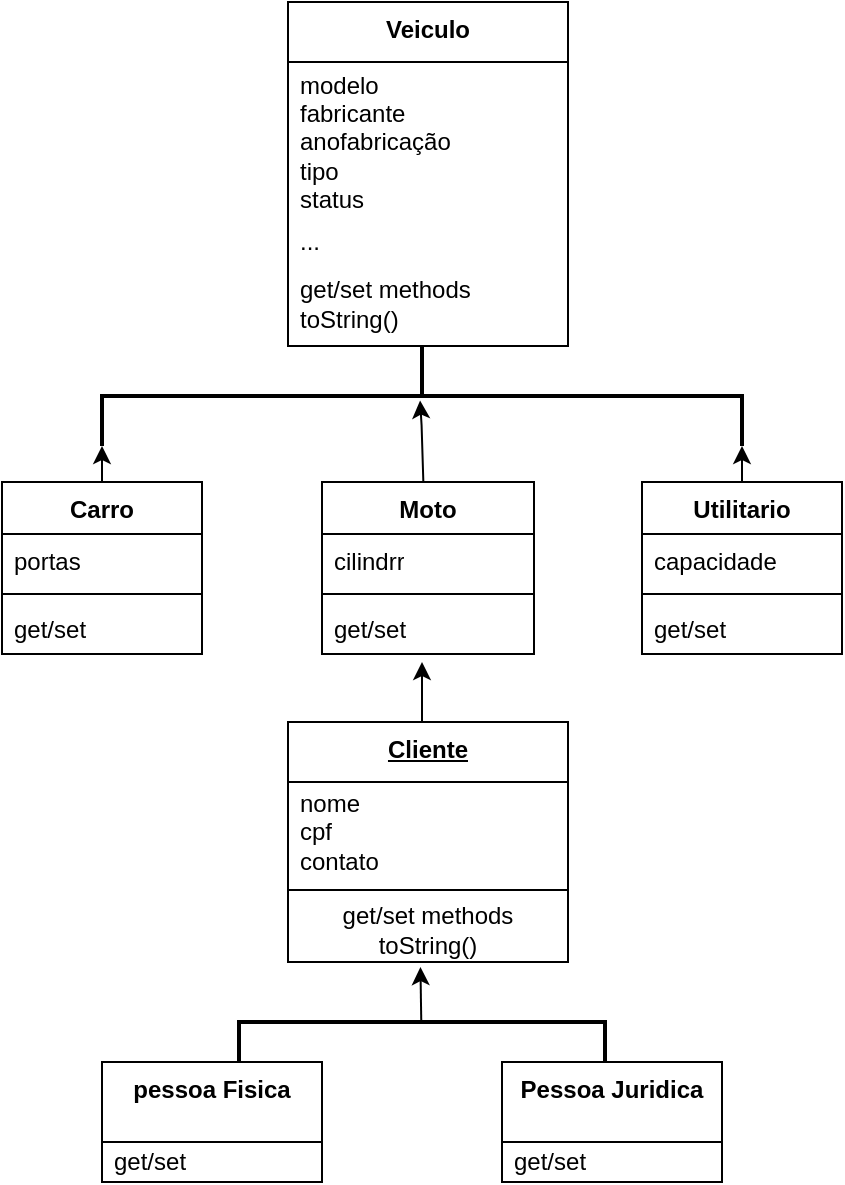 <mxfile version="27.0.1">
  <diagram name="Página-1" id="yURDUySRpiRsSr-sGN7w">
    <mxGraphModel dx="2593" dy="1427" grid="1" gridSize="10" guides="1" tooltips="1" connect="1" arrows="1" fold="1" page="1" pageScale="1" pageWidth="827" pageHeight="1169" math="0" shadow="0">
      <root>
        <mxCell id="0" />
        <mxCell id="1" parent="0" />
        <mxCell id="D8RVxgCauySBgLz46quM-11" value="&lt;b&gt;Veiculo&lt;/b&gt;" style="swimlane;fontStyle=0;align=center;verticalAlign=top;childLayout=stackLayout;horizontal=1;startSize=30;horizontalStack=0;resizeParent=1;resizeParentMax=0;resizeLast=0;collapsible=0;marginBottom=0;html=1;whiteSpace=wrap;" vertex="1" parent="1">
          <mxGeometry x="323" y="80" width="140" height="172" as="geometry" />
        </mxCell>
        <mxCell id="D8RVxgCauySBgLz46quM-13" value="modelo&lt;div&gt;fabricante&lt;/div&gt;&lt;div&gt;anofabricação&lt;/div&gt;&lt;div&gt;tipo&lt;/div&gt;&lt;div&gt;status&lt;/div&gt;" style="text;html=1;strokeColor=none;fillColor=none;align=left;verticalAlign=middle;spacingLeft=4;spacingRight=4;overflow=hidden;rotatable=0;points=[[0,0.5],[1,0.5]];portConstraint=eastwest;whiteSpace=wrap;" vertex="1" parent="D8RVxgCauySBgLz46quM-11">
          <mxGeometry y="30" width="140" height="80" as="geometry" />
        </mxCell>
        <mxCell id="D8RVxgCauySBgLz46quM-15" value="..." style="text;html=1;strokeColor=none;fillColor=none;align=left;verticalAlign=middle;spacingLeft=4;spacingRight=4;overflow=hidden;rotatable=0;points=[[0,0.5],[1,0.5]];portConstraint=eastwest;whiteSpace=wrap;" vertex="1" parent="D8RVxgCauySBgLz46quM-11">
          <mxGeometry y="110" width="140" height="20" as="geometry" />
        </mxCell>
        <mxCell id="D8RVxgCauySBgLz46quM-18" value="get/set methods toString()" style="text;html=1;strokeColor=none;fillColor=none;align=left;verticalAlign=middle;spacingLeft=4;spacingRight=4;overflow=hidden;rotatable=0;points=[[0,0.5],[1,0.5]];portConstraint=eastwest;whiteSpace=wrap;" vertex="1" parent="D8RVxgCauySBgLz46quM-11">
          <mxGeometry y="130" width="140" height="42" as="geometry" />
        </mxCell>
        <mxCell id="D8RVxgCauySBgLz46quM-19" value="Carro" style="swimlane;fontStyle=1;align=center;verticalAlign=top;childLayout=stackLayout;horizontal=1;startSize=26;horizontalStack=0;resizeParent=1;resizeParentMax=0;resizeLast=0;collapsible=1;marginBottom=0;whiteSpace=wrap;html=1;" vertex="1" parent="1">
          <mxGeometry x="180" y="320" width="100" height="86" as="geometry" />
        </mxCell>
        <mxCell id="D8RVxgCauySBgLz46quM-20" value="portas" style="text;strokeColor=none;fillColor=none;align=left;verticalAlign=top;spacingLeft=4;spacingRight=4;overflow=hidden;rotatable=0;points=[[0,0.5],[1,0.5]];portConstraint=eastwest;whiteSpace=wrap;html=1;" vertex="1" parent="D8RVxgCauySBgLz46quM-19">
          <mxGeometry y="26" width="100" height="26" as="geometry" />
        </mxCell>
        <mxCell id="D8RVxgCauySBgLz46quM-21" value="" style="line;strokeWidth=1;fillColor=none;align=left;verticalAlign=middle;spacingTop=-1;spacingLeft=3;spacingRight=3;rotatable=0;labelPosition=right;points=[];portConstraint=eastwest;strokeColor=inherit;" vertex="1" parent="D8RVxgCauySBgLz46quM-19">
          <mxGeometry y="52" width="100" height="8" as="geometry" />
        </mxCell>
        <mxCell id="D8RVxgCauySBgLz46quM-22" value="get/set&lt;div&gt;&lt;br&gt;&lt;/div&gt;" style="text;strokeColor=none;fillColor=none;align=left;verticalAlign=top;spacingLeft=4;spacingRight=4;overflow=hidden;rotatable=0;points=[[0,0.5],[1,0.5]];portConstraint=eastwest;whiteSpace=wrap;html=1;" vertex="1" parent="D8RVxgCauySBgLz46quM-19">
          <mxGeometry y="60" width="100" height="26" as="geometry" />
        </mxCell>
        <mxCell id="D8RVxgCauySBgLz46quM-23" value="Moto" style="swimlane;fontStyle=1;align=center;verticalAlign=top;childLayout=stackLayout;horizontal=1;startSize=26;horizontalStack=0;resizeParent=1;resizeParentMax=0;resizeLast=0;collapsible=1;marginBottom=0;whiteSpace=wrap;html=1;" vertex="1" parent="1">
          <mxGeometry x="340" y="320" width="106" height="86" as="geometry" />
        </mxCell>
        <mxCell id="D8RVxgCauySBgLz46quM-24" value="cilindrr" style="text;strokeColor=none;fillColor=none;align=left;verticalAlign=top;spacingLeft=4;spacingRight=4;overflow=hidden;rotatable=0;points=[[0,0.5],[1,0.5]];portConstraint=eastwest;whiteSpace=wrap;html=1;" vertex="1" parent="D8RVxgCauySBgLz46quM-23">
          <mxGeometry y="26" width="106" height="26" as="geometry" />
        </mxCell>
        <mxCell id="D8RVxgCauySBgLz46quM-25" value="" style="line;strokeWidth=1;fillColor=none;align=left;verticalAlign=middle;spacingTop=-1;spacingLeft=3;spacingRight=3;rotatable=0;labelPosition=right;points=[];portConstraint=eastwest;strokeColor=inherit;" vertex="1" parent="D8RVxgCauySBgLz46quM-23">
          <mxGeometry y="52" width="106" height="8" as="geometry" />
        </mxCell>
        <mxCell id="D8RVxgCauySBgLz46quM-26" value="get/set&lt;div&gt;&lt;br&gt;&lt;/div&gt;" style="text;strokeColor=none;fillColor=none;align=left;verticalAlign=top;spacingLeft=4;spacingRight=4;overflow=hidden;rotatable=0;points=[[0,0.5],[1,0.5]];portConstraint=eastwest;whiteSpace=wrap;html=1;" vertex="1" parent="D8RVxgCauySBgLz46quM-23">
          <mxGeometry y="60" width="106" height="26" as="geometry" />
        </mxCell>
        <mxCell id="D8RVxgCauySBgLz46quM-27" value="Utilitario" style="swimlane;fontStyle=1;align=center;verticalAlign=top;childLayout=stackLayout;horizontal=1;startSize=26;horizontalStack=0;resizeParent=1;resizeParentMax=0;resizeLast=0;collapsible=1;marginBottom=0;whiteSpace=wrap;html=1;" vertex="1" parent="1">
          <mxGeometry x="500" y="320" width="100" height="86" as="geometry" />
        </mxCell>
        <mxCell id="D8RVxgCauySBgLz46quM-28" value="capacidade" style="text;strokeColor=none;fillColor=none;align=left;verticalAlign=top;spacingLeft=4;spacingRight=4;overflow=hidden;rotatable=0;points=[[0,0.5],[1,0.5]];portConstraint=eastwest;whiteSpace=wrap;html=1;" vertex="1" parent="D8RVxgCauySBgLz46quM-27">
          <mxGeometry y="26" width="100" height="26" as="geometry" />
        </mxCell>
        <mxCell id="D8RVxgCauySBgLz46quM-29" value="" style="line;strokeWidth=1;fillColor=none;align=left;verticalAlign=middle;spacingTop=-1;spacingLeft=3;spacingRight=3;rotatable=0;labelPosition=right;points=[];portConstraint=eastwest;strokeColor=inherit;" vertex="1" parent="D8RVxgCauySBgLz46quM-27">
          <mxGeometry y="52" width="100" height="8" as="geometry" />
        </mxCell>
        <mxCell id="D8RVxgCauySBgLz46quM-30" value="get/set" style="text;strokeColor=none;fillColor=none;align=left;verticalAlign=top;spacingLeft=4;spacingRight=4;overflow=hidden;rotatable=0;points=[[0,0.5],[1,0.5]];portConstraint=eastwest;whiteSpace=wrap;html=1;" vertex="1" parent="D8RVxgCauySBgLz46quM-27">
          <mxGeometry y="60" width="100" height="26" as="geometry" />
        </mxCell>
        <mxCell id="D8RVxgCauySBgLz46quM-31" value="" style="strokeWidth=2;html=1;shape=mxgraph.flowchart.annotation_2;align=left;labelPosition=right;pointerEvents=1;direction=south;" vertex="1" parent="1">
          <mxGeometry x="230" y="252" width="320" height="50" as="geometry" />
        </mxCell>
        <mxCell id="D8RVxgCauySBgLz46quM-32" style="edgeStyle=orthogonalEdgeStyle;rounded=0;orthogonalLoop=1;jettySize=auto;html=1;exitX=0.5;exitY=0;exitDx=0;exitDy=0;entryX=1;entryY=0;entryDx=0;entryDy=0;entryPerimeter=0;" edge="1" parent="1" source="D8RVxgCauySBgLz46quM-27" target="D8RVxgCauySBgLz46quM-31">
          <mxGeometry relative="1" as="geometry" />
        </mxCell>
        <mxCell id="D8RVxgCauySBgLz46quM-34" style="edgeStyle=orthogonalEdgeStyle;rounded=0;orthogonalLoop=1;jettySize=auto;html=1;exitX=0.5;exitY=0;exitDx=0;exitDy=0;entryX=1;entryY=1;entryDx=0;entryDy=0;entryPerimeter=0;" edge="1" parent="1" source="D8RVxgCauySBgLz46quM-19" target="D8RVxgCauySBgLz46quM-31">
          <mxGeometry relative="1" as="geometry" />
        </mxCell>
        <mxCell id="D8RVxgCauySBgLz46quM-36" style="edgeStyle=orthogonalEdgeStyle;rounded=0;orthogonalLoop=1;jettySize=auto;html=1;exitX=1;exitY=0.5;exitDx=0;exitDy=0;exitPerimeter=0;" edge="1" parent="1" source="D8RVxgCauySBgLz46quM-31" target="D8RVxgCauySBgLz46quM-31">
          <mxGeometry relative="1" as="geometry" />
        </mxCell>
        <mxCell id="D8RVxgCauySBgLz46quM-39" style="edgeStyle=orthogonalEdgeStyle;rounded=0;orthogonalLoop=1;jettySize=auto;html=1;exitX=1;exitY=0.5;exitDx=0;exitDy=0;exitPerimeter=0;" edge="1" parent="1" source="D8RVxgCauySBgLz46quM-31" target="D8RVxgCauySBgLz46quM-31">
          <mxGeometry relative="1" as="geometry" />
        </mxCell>
        <mxCell id="D8RVxgCauySBgLz46quM-40" value="&lt;b&gt;Cliente&lt;/b&gt;" style="swimlane;fontStyle=4;align=center;verticalAlign=top;childLayout=stackLayout;horizontal=1;startSize=30;horizontalStack=0;resizeParent=1;resizeParentMax=0;resizeLast=0;collapsible=0;marginBottom=0;html=1;whiteSpace=wrap;" vertex="1" parent="1">
          <mxGeometry x="323" y="440" width="140" height="120" as="geometry" />
        </mxCell>
        <mxCell id="D8RVxgCauySBgLz46quM-41" value="nome&lt;div&gt;cpf&lt;/div&gt;&lt;div&gt;contato&lt;/div&gt;" style="html=1;strokeColor=none;fillColor=none;align=left;verticalAlign=middle;spacingLeft=4;spacingRight=4;rotatable=0;points=[[0,0.5],[1,0.5]];resizeWidth=1;whiteSpace=wrap;" vertex="1" parent="D8RVxgCauySBgLz46quM-40">
          <mxGeometry y="30" width="140" height="50" as="geometry" />
        </mxCell>
        <mxCell id="D8RVxgCauySBgLz46quM-42" value="" style="line;strokeWidth=1;fillColor=none;align=left;verticalAlign=middle;spacingTop=-1;spacingLeft=3;spacingRight=3;rotatable=0;labelPosition=right;points=[];portConstraint=eastwest;" vertex="1" parent="D8RVxgCauySBgLz46quM-40">
          <mxGeometry y="80" width="140" height="8" as="geometry" />
        </mxCell>
        <mxCell id="D8RVxgCauySBgLz46quM-43" value="get/set methods toString()" style="html=1;strokeColor=none;fillColor=none;align=center;verticalAlign=middle;spacingLeft=4;spacingRight=4;rotatable=0;points=[[0,0.5],[1,0.5]];resizeWidth=1;whiteSpace=wrap;" vertex="1" parent="D8RVxgCauySBgLz46quM-40">
          <mxGeometry y="88" width="140" height="32" as="geometry" />
        </mxCell>
        <mxCell id="D8RVxgCauySBgLz46quM-51" value="" style="endArrow=classic;html=1;rounded=0;exitX=3.76;exitY=0.5;exitDx=0;exitDy=0;exitPerimeter=0;" edge="1" parent="1" source="D8RVxgCauySBgLz46quM-31">
          <mxGeometry width="50" height="50" relative="1" as="geometry">
            <mxPoint x="393" y="440" as="sourcePoint" />
            <mxPoint x="390" y="410" as="targetPoint" />
          </mxGeometry>
        </mxCell>
        <mxCell id="D8RVxgCauySBgLz46quM-52" value="" style="endArrow=classic;html=1;rounded=0;entryX=0.546;entryY=0.503;entryDx=0;entryDy=0;entryPerimeter=0;exitX=0.48;exitY=-0.021;exitDx=0;exitDy=0;exitPerimeter=0;" edge="1" parent="1" target="D8RVxgCauySBgLz46quM-31">
          <mxGeometry width="50" height="50" relative="1" as="geometry">
            <mxPoint x="390.68" y="320.004" as="sourcePoint" />
            <mxPoint x="389.32" y="280.46" as="targetPoint" />
            <Array as="points">
              <mxPoint x="389.8" y="291.81" />
            </Array>
          </mxGeometry>
        </mxCell>
        <mxCell id="D8RVxgCauySBgLz46quM-54" value="" style="strokeWidth=2;html=1;shape=mxgraph.flowchart.annotation_1;align=left;pointerEvents=1;direction=south;" vertex="1" parent="1">
          <mxGeometry x="298.5" y="590" width="183" height="20" as="geometry" />
        </mxCell>
        <mxCell id="D8RVxgCauySBgLz46quM-55" value="&lt;b&gt;pessoa Fisica&lt;/b&gt;" style="swimlane;fontStyle=0;align=center;verticalAlign=top;childLayout=stackLayout;horizontal=1;startSize=40;horizontalStack=0;resizeParent=1;resizeParentMax=0;resizeLast=0;collapsible=0;marginBottom=0;html=1;whiteSpace=wrap;" vertex="1" parent="1">
          <mxGeometry x="230" y="610" width="110" height="60" as="geometry" />
        </mxCell>
        <mxCell id="D8RVxgCauySBgLz46quM-56" value="get/set" style="text;html=1;strokeColor=none;fillColor=none;align=left;verticalAlign=middle;spacingLeft=4;spacingRight=4;overflow=hidden;rotatable=0;points=[[0,0.5],[1,0.5]];portConstraint=eastwest;whiteSpace=wrap;" vertex="1" parent="D8RVxgCauySBgLz46quM-55">
          <mxGeometry y="40" width="110" height="20" as="geometry" />
        </mxCell>
        <mxCell id="D8RVxgCauySBgLz46quM-57" value="&lt;b&gt;Pessoa Juridica&lt;/b&gt;" style="swimlane;fontStyle=0;align=center;verticalAlign=top;childLayout=stackLayout;horizontal=1;startSize=40;horizontalStack=0;resizeParent=1;resizeParentMax=0;resizeLast=0;collapsible=0;marginBottom=0;html=1;whiteSpace=wrap;" vertex="1" parent="1">
          <mxGeometry x="430" y="610" width="110" height="60" as="geometry" />
        </mxCell>
        <mxCell id="D8RVxgCauySBgLz46quM-58" value="get/set" style="text;html=1;strokeColor=none;fillColor=none;align=left;verticalAlign=middle;spacingLeft=4;spacingRight=4;overflow=hidden;rotatable=0;points=[[0,0.5],[1,0.5]];portConstraint=eastwest;whiteSpace=wrap;" vertex="1" parent="D8RVxgCauySBgLz46quM-57">
          <mxGeometry y="40" width="110" height="20" as="geometry" />
        </mxCell>
        <mxCell id="D8RVxgCauySBgLz46quM-59" value="" style="endArrow=classic;html=1;rounded=0;entryX=0.473;entryY=1.079;entryDx=0;entryDy=0;entryPerimeter=0;exitX=-0.119;exitY=0.522;exitDx=0;exitDy=0;exitPerimeter=0;" edge="1" parent="1" target="D8RVxgCauySBgLz46quM-43">
          <mxGeometry width="50" height="50" relative="1" as="geometry">
            <mxPoint x="389.634" y="590" as="sourcePoint" />
            <mxPoint x="390.36" y="563.756" as="targetPoint" />
          </mxGeometry>
        </mxCell>
      </root>
    </mxGraphModel>
  </diagram>
</mxfile>
